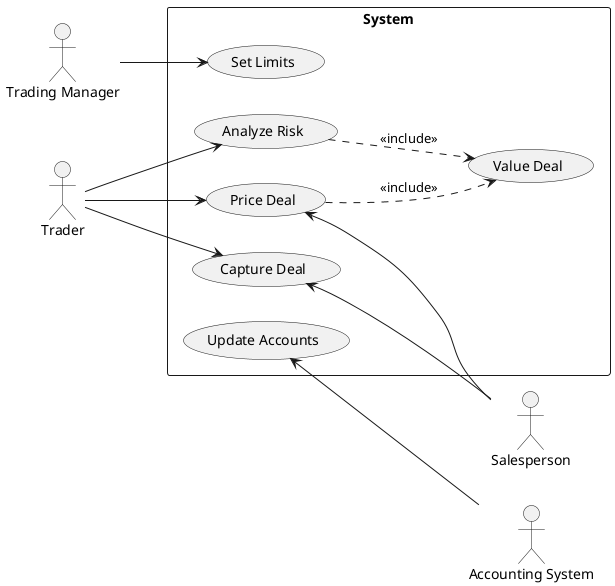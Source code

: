 @startuml
left to right direction
actor "Trading Manager" as tm 
actor "Trader" as tr 
rectangle System {
    usecase "Set Limits" as UC1
    usecase "Analyze Risk" as UC2
    usecase "Price Deal" as UC3
    usecase "Capture Deal" as UC4
    usecase "Update Accounts" as UC5
    usecase "Value Deal" as UC6
}
actor "Accounting System" as as 
actor "Salesperson" as sp 
tm --> UC1
tr --> UC2
tr --> UC3
tr --> UC4
UC2 ..> UC6 : <<include>> 
UC3 ..> UC6 : <<include>> 
UC5 <-- as
UC3 <-- sp
UC4 <-- sp

@enduml